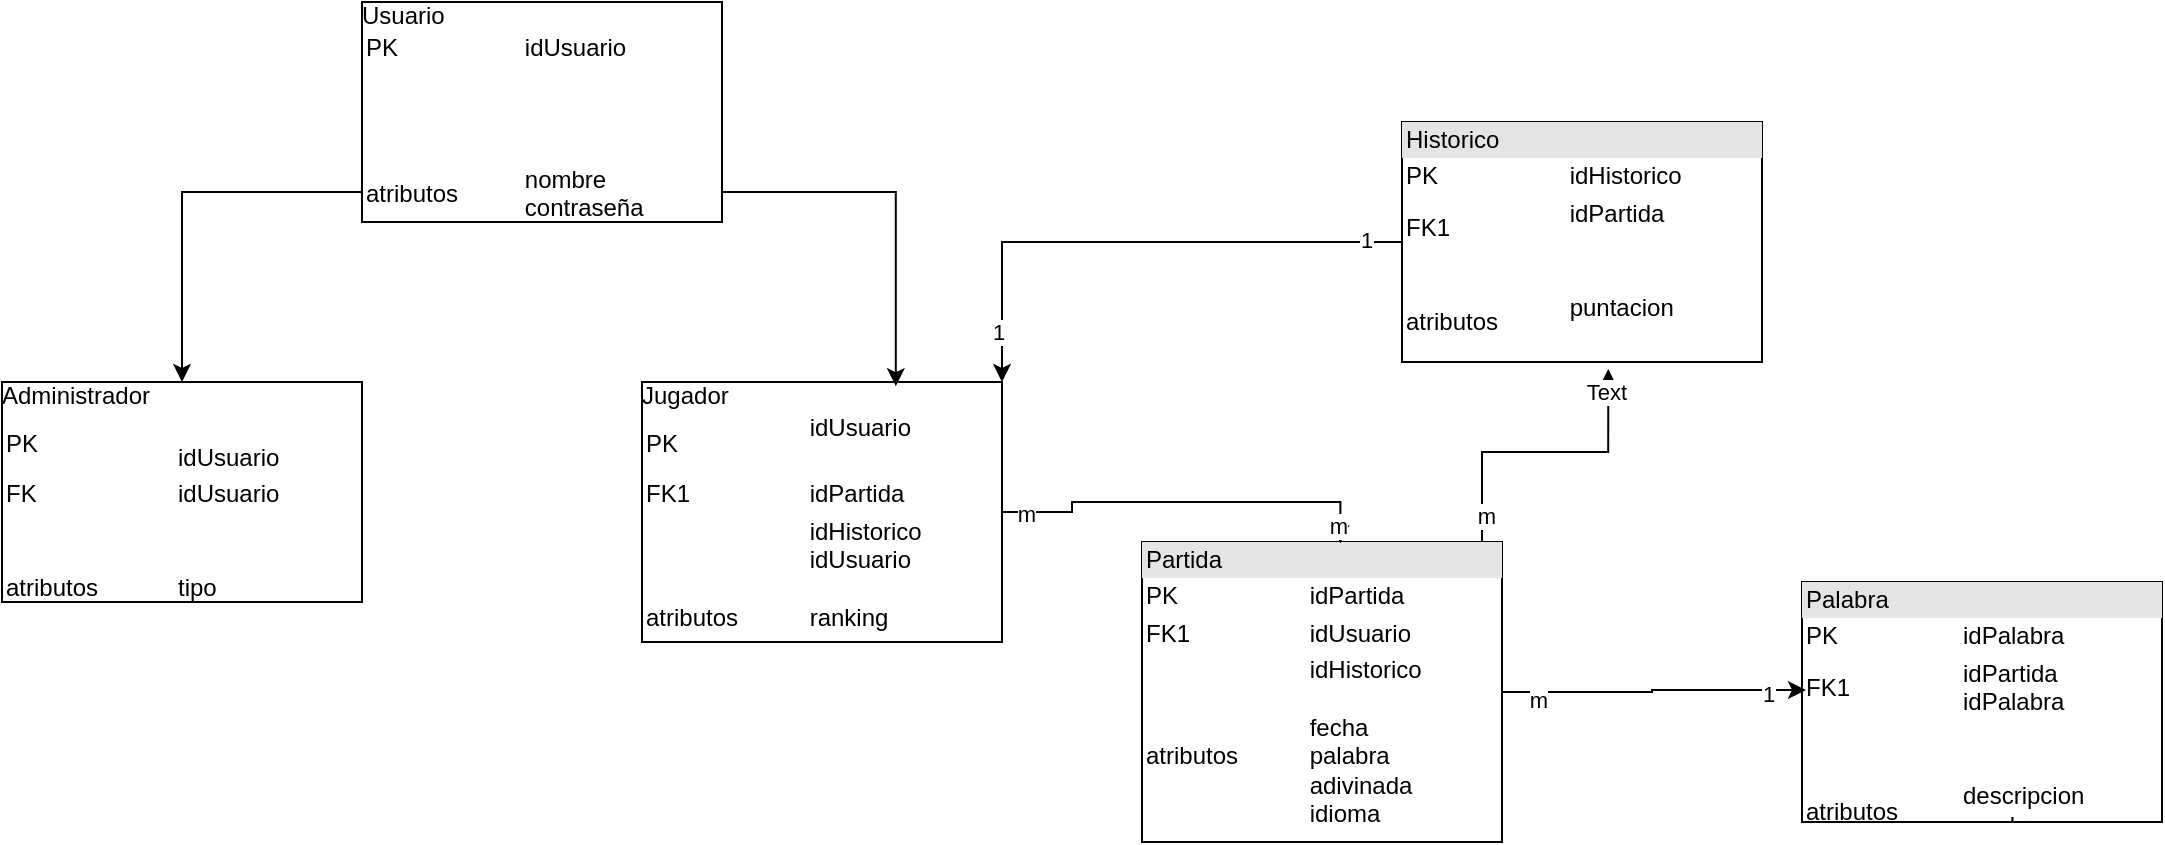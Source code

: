 <mxfile version="26.2.5">
  <diagram name="Pàgina-1" id="po-mnbRJzyEunORz8oTl">
    <mxGraphModel dx="1704" dy="1073" grid="1" gridSize="10" guides="1" tooltips="1" connect="1" arrows="1" fold="1" page="0" pageScale="1" pageWidth="827" pageHeight="1169" math="0" shadow="0">
      <root>
        <mxCell id="0" />
        <mxCell id="1" parent="0" />
        <mxCell id="zYWPEiQ45k5dK-6ogbUJ-6" value="&lt;div style=&quot;box-sizing: border-box; width: 100%; background: rgb(228, 228, 228); padding: 2px;&quot;&gt;Partida&lt;/div&gt;&lt;table style=&quot;width:100%;font-size:1em;&quot; cellpadding=&quot;2&quot; cellspacing=&quot;0&quot;&gt;&lt;tbody&gt;&lt;tr&gt;&lt;td&gt;PK&lt;/td&gt;&lt;td&gt;idPartida&lt;/td&gt;&lt;/tr&gt;&lt;tr&gt;&lt;td&gt;FK1&lt;/td&gt;&lt;td&gt;idUsuario&lt;/td&gt;&lt;/tr&gt;&lt;tr&gt;&lt;td&gt;&lt;br&gt;atributos&lt;/td&gt;&lt;td&gt;idHistorico&lt;br&gt;&lt;br&gt;fecha&lt;br&gt;palabra&lt;br&gt;adivinada&lt;br&gt;idioma&lt;br&gt;&lt;/td&gt;&lt;/tr&gt;&lt;/tbody&gt;&lt;/table&gt;" style="verticalAlign=top;align=left;overflow=fill;html=1;whiteSpace=wrap;" vertex="1" parent="1">
          <mxGeometry x="210" y="260" width="180" height="150" as="geometry" />
        </mxCell>
        <mxCell id="zYWPEiQ45k5dK-6ogbUJ-7" value="Administrador&lt;table style=&quot;width:100%;font-size:1em;&quot; cellpadding=&quot;2&quot; cellspacing=&quot;0&quot;&gt;&lt;tbody&gt;&lt;tr&gt;&lt;td&gt;PK&lt;/td&gt;&lt;td&gt;&lt;br&gt;idUsuario&lt;/td&gt;&lt;/tr&gt;&lt;tr&gt;&lt;td&gt;FK&lt;br&gt;&lt;/td&gt;&lt;td&gt;idUsuario&lt;br&gt;&lt;/td&gt;&lt;/tr&gt;&lt;tr&gt;&lt;td&gt;&lt;br&gt;atributos&lt;br&gt;&lt;/td&gt;&lt;td&gt;&lt;br&gt;&lt;br&gt;tipo&lt;br&gt;&lt;br&gt;&lt;/td&gt;&lt;/tr&gt;&lt;/tbody&gt;&lt;/table&gt;" style="verticalAlign=top;align=left;overflow=fill;html=1;whiteSpace=wrap;" vertex="1" parent="1">
          <mxGeometry x="-360" y="180" width="180" height="110" as="geometry" />
        </mxCell>
        <mxCell id="zYWPEiQ45k5dK-6ogbUJ-8" value="Jugador&lt;table style=&quot;width:100%;font-size:1em;&quot; cellpadding=&quot;2&quot; cellspacing=&quot;0&quot;&gt;&lt;tbody&gt;&lt;tr&gt;&lt;td&gt;PK&lt;/td&gt;&lt;td&gt;idUsuario&lt;br&gt;&lt;br&gt;&lt;/td&gt;&lt;/tr&gt;&lt;tr&gt;&lt;td&gt;FK1&lt;/td&gt;&lt;td&gt;idPartida&lt;/td&gt;&lt;/tr&gt;&lt;tr&gt;&lt;td&gt;&lt;br&gt;atributos&lt;/td&gt;&lt;td&gt;idHistorico&lt;br&gt;idUsuario&lt;br&gt;&lt;br&gt;ranking&lt;br&gt;&lt;br&gt;&lt;br&gt;&lt;/td&gt;&lt;/tr&gt;&lt;/tbody&gt;&lt;/table&gt;" style="verticalAlign=top;align=left;overflow=fill;html=1;whiteSpace=wrap;" vertex="1" parent="1">
          <mxGeometry x="-40" y="180" width="180" height="130" as="geometry" />
        </mxCell>
        <mxCell id="zYWPEiQ45k5dK-6ogbUJ-11" style="edgeStyle=orthogonalEdgeStyle;rounded=0;orthogonalLoop=1;jettySize=auto;html=1;entryX=0.5;entryY=0;entryDx=0;entryDy=0;" edge="1" parent="1" source="zYWPEiQ45k5dK-6ogbUJ-10" target="zYWPEiQ45k5dK-6ogbUJ-7">
          <mxGeometry relative="1" as="geometry">
            <Array as="points">
              <mxPoint x="-270" y="85" />
            </Array>
          </mxGeometry>
        </mxCell>
        <mxCell id="zYWPEiQ45k5dK-6ogbUJ-10" value="Usuario&lt;table style=&quot;width:100%;font-size:1em;&quot; cellpadding=&quot;2&quot; cellspacing=&quot;0&quot;&gt;&lt;tbody&gt;&lt;tr&gt;&lt;td&gt;PK&lt;/td&gt;&lt;td&gt;idUsuario&lt;br&gt;&lt;/td&gt;&lt;/tr&gt;&lt;tr&gt;&lt;td&gt;&lt;br&gt;&lt;/td&gt;&lt;td&gt;&lt;br&gt;&lt;/td&gt;&lt;/tr&gt;&lt;tr&gt;&lt;td&gt;atributos&lt;/td&gt;&lt;td&gt;&lt;br&gt;&lt;br&gt;nombre&lt;br&gt;contraseña&lt;br&gt;&lt;br&gt;&lt;br&gt;&lt;/td&gt;&lt;/tr&gt;&lt;/tbody&gt;&lt;/table&gt;" style="verticalAlign=top;align=left;overflow=fill;html=1;whiteSpace=wrap;" vertex="1" parent="1">
          <mxGeometry x="-180" y="-10" width="180" height="110" as="geometry" />
        </mxCell>
        <mxCell id="zYWPEiQ45k5dK-6ogbUJ-13" style="edgeStyle=orthogonalEdgeStyle;rounded=0;orthogonalLoop=1;jettySize=auto;html=1;entryX=0.705;entryY=0.016;entryDx=0;entryDy=0;entryPerimeter=0;" edge="1" parent="1" source="zYWPEiQ45k5dK-6ogbUJ-10" target="zYWPEiQ45k5dK-6ogbUJ-8">
          <mxGeometry relative="1" as="geometry">
            <Array as="points">
              <mxPoint x="87" y="85" />
            </Array>
          </mxGeometry>
        </mxCell>
        <mxCell id="zYWPEiQ45k5dK-6ogbUJ-14" style="edgeStyle=orthogonalEdgeStyle;rounded=0;orthogonalLoop=1;jettySize=auto;html=1;entryX=0.551;entryY=0.004;entryDx=0;entryDy=0;entryPerimeter=0;" edge="1" parent="1" source="zYWPEiQ45k5dK-6ogbUJ-8" target="zYWPEiQ45k5dK-6ogbUJ-6">
          <mxGeometry relative="1" as="geometry" />
        </mxCell>
        <mxCell id="zYWPEiQ45k5dK-6ogbUJ-22" value="m" style="edgeLabel;html=1;align=center;verticalAlign=middle;resizable=0;points=[];" vertex="1" connectable="0" parent="zYWPEiQ45k5dK-6ogbUJ-14">
          <mxGeometry x="-0.884" y="-1" relative="1" as="geometry">
            <mxPoint as="offset" />
          </mxGeometry>
        </mxCell>
        <mxCell id="zYWPEiQ45k5dK-6ogbUJ-23" value="m" style="edgeLabel;html=1;align=center;verticalAlign=middle;resizable=0;points=[];" vertex="1" connectable="0" parent="zYWPEiQ45k5dK-6ogbUJ-14">
          <mxGeometry x="0.909" y="-1" relative="1" as="geometry">
            <mxPoint as="offset" />
          </mxGeometry>
        </mxCell>
        <mxCell id="zYWPEiQ45k5dK-6ogbUJ-17" style="edgeStyle=orthogonalEdgeStyle;rounded=0;orthogonalLoop=1;jettySize=auto;html=1;entryX=1;entryY=0;entryDx=0;entryDy=0;" edge="1" parent="1" source="zYWPEiQ45k5dK-6ogbUJ-15" target="zYWPEiQ45k5dK-6ogbUJ-8">
          <mxGeometry relative="1" as="geometry" />
        </mxCell>
        <mxCell id="zYWPEiQ45k5dK-6ogbUJ-26" value="1" style="edgeLabel;html=1;align=center;verticalAlign=middle;resizable=0;points=[];" vertex="1" connectable="0" parent="zYWPEiQ45k5dK-6ogbUJ-17">
          <mxGeometry x="-0.867" y="-1" relative="1" as="geometry">
            <mxPoint as="offset" />
          </mxGeometry>
        </mxCell>
        <mxCell id="zYWPEiQ45k5dK-6ogbUJ-27" value="1" style="edgeLabel;html=1;align=center;verticalAlign=middle;resizable=0;points=[];" vertex="1" connectable="0" parent="zYWPEiQ45k5dK-6ogbUJ-17">
          <mxGeometry x="0.815" y="-2" relative="1" as="geometry">
            <mxPoint as="offset" />
          </mxGeometry>
        </mxCell>
        <mxCell id="zYWPEiQ45k5dK-6ogbUJ-15" value="&lt;div style=&quot;box-sizing: border-box; width: 100%; background: rgb(228, 228, 228); padding: 2px;&quot;&gt;Historico&lt;br&gt;&lt;/div&gt;&lt;table style=&quot;width:100%;font-size:1em;&quot; cellpadding=&quot;2&quot; cellspacing=&quot;0&quot;&gt;&lt;tbody&gt;&lt;tr&gt;&lt;td&gt;PK&lt;/td&gt;&lt;td&gt;idHistorico&lt;/td&gt;&lt;/tr&gt;&lt;tr&gt;&lt;td&gt;FK1&lt;/td&gt;&lt;td&gt;idPartida&lt;br&gt;&lt;br&gt;&lt;/td&gt;&lt;/tr&gt;&lt;tr&gt;&lt;td&gt;&lt;br&gt;atributos&lt;/td&gt;&lt;td&gt;&lt;br&gt;puntacion&lt;br&gt;&lt;br&gt;&lt;/td&gt;&lt;/tr&gt;&lt;/tbody&gt;&lt;/table&gt;" style="verticalAlign=top;align=left;overflow=fill;html=1;whiteSpace=wrap;" vertex="1" parent="1">
          <mxGeometry x="340" y="50" width="180" height="120" as="geometry" />
        </mxCell>
        <mxCell id="zYWPEiQ45k5dK-6ogbUJ-16" style="edgeStyle=orthogonalEdgeStyle;rounded=0;orthogonalLoop=1;jettySize=auto;html=1;entryX=0.573;entryY=1.029;entryDx=0;entryDy=0;entryPerimeter=0;" edge="1" parent="1" source="zYWPEiQ45k5dK-6ogbUJ-6" target="zYWPEiQ45k5dK-6ogbUJ-15">
          <mxGeometry relative="1" as="geometry">
            <Array as="points">
              <mxPoint x="380" y="215" />
              <mxPoint x="443" y="215" />
            </Array>
          </mxGeometry>
        </mxCell>
        <mxCell id="zYWPEiQ45k5dK-6ogbUJ-24" value="m" style="edgeLabel;html=1;align=center;verticalAlign=middle;resizable=0;points=[];" vertex="1" connectable="0" parent="zYWPEiQ45k5dK-6ogbUJ-16">
          <mxGeometry x="-0.826" y="-2" relative="1" as="geometry">
            <mxPoint as="offset" />
          </mxGeometry>
        </mxCell>
        <mxCell id="zYWPEiQ45k5dK-6ogbUJ-25" value="Text" style="edgeLabel;html=1;align=center;verticalAlign=middle;resizable=0;points=[];" vertex="1" connectable="0" parent="zYWPEiQ45k5dK-6ogbUJ-16">
          <mxGeometry x="0.846" y="1" relative="1" as="geometry">
            <mxPoint as="offset" />
          </mxGeometry>
        </mxCell>
        <mxCell id="zYWPEiQ45k5dK-6ogbUJ-18" value="&lt;div style=&quot;box-sizing: border-box; width: 100%; background: rgb(228, 228, 228); padding: 2px;&quot;&gt;Palabra&lt;/div&gt;&lt;table style=&quot;width:100%;font-size:1em;&quot; cellpadding=&quot;2&quot; cellspacing=&quot;0&quot;&gt;&lt;tbody&gt;&lt;tr&gt;&lt;td&gt;PK&lt;/td&gt;&lt;td&gt;idPalabra&lt;/td&gt;&lt;/tr&gt;&lt;tr&gt;&lt;td&gt;FK1&lt;/td&gt;&lt;td&gt;idPartida&lt;br&gt;idPalabra&lt;br&gt;&lt;/td&gt;&lt;/tr&gt;&lt;tr&gt;&lt;td&gt;&lt;br&gt;atributos&lt;/td&gt;&lt;td&gt;&lt;br&gt;&lt;br&gt;descripcion&lt;br&gt;nombre&lt;br&gt;&lt;br&gt;&lt;/td&gt;&lt;/tr&gt;&lt;/tbody&gt;&lt;/table&gt;" style="verticalAlign=top;align=left;overflow=fill;html=1;whiteSpace=wrap;" vertex="1" parent="1">
          <mxGeometry x="540" y="280" width="180" height="120" as="geometry" />
        </mxCell>
        <mxCell id="zYWPEiQ45k5dK-6ogbUJ-19" style="edgeStyle=orthogonalEdgeStyle;rounded=0;orthogonalLoop=1;jettySize=auto;html=1;entryX=0.011;entryY=0.45;entryDx=0;entryDy=0;entryPerimeter=0;" edge="1" parent="1" source="zYWPEiQ45k5dK-6ogbUJ-6" target="zYWPEiQ45k5dK-6ogbUJ-18">
          <mxGeometry relative="1" as="geometry" />
        </mxCell>
        <mxCell id="zYWPEiQ45k5dK-6ogbUJ-28" value="m" style="edgeLabel;html=1;align=center;verticalAlign=middle;resizable=0;points=[];" vertex="1" connectable="0" parent="zYWPEiQ45k5dK-6ogbUJ-19">
          <mxGeometry x="-0.774" y="-4" relative="1" as="geometry">
            <mxPoint as="offset" />
          </mxGeometry>
        </mxCell>
        <mxCell id="zYWPEiQ45k5dK-6ogbUJ-29" value="1" style="edgeLabel;html=1;align=center;verticalAlign=middle;resizable=0;points=[];" vertex="1" connectable="0" parent="zYWPEiQ45k5dK-6ogbUJ-19">
          <mxGeometry x="0.745" y="-2" relative="1" as="geometry">
            <mxPoint as="offset" />
          </mxGeometry>
        </mxCell>
      </root>
    </mxGraphModel>
  </diagram>
</mxfile>
